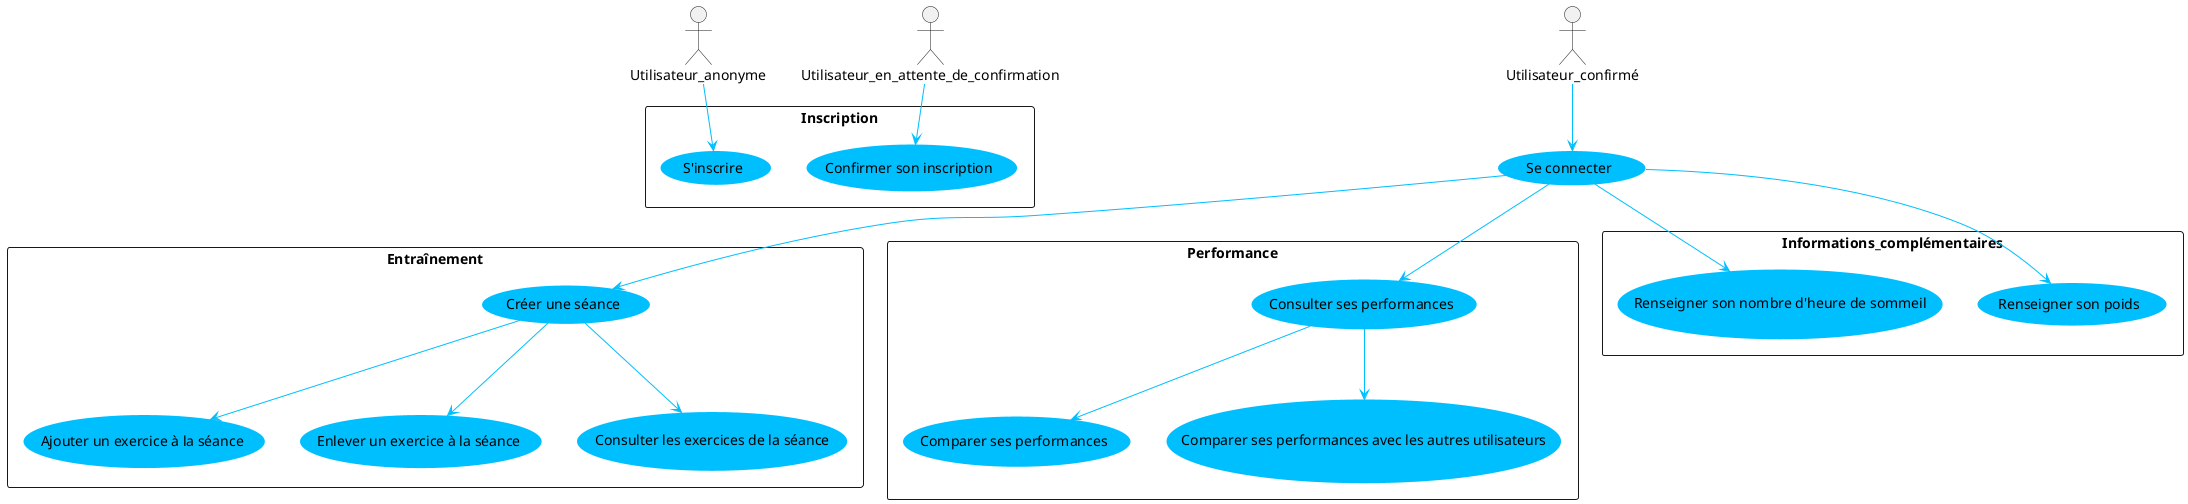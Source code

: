 @startuml
skinparam usecase{

	BackgroundColor DeepSkyBlue

	BorderColor DeepSkyBlue

	BackgroundColor<< Main >>  blue

	BorderColor<< Main >> blue

	ArrowColor DeepSkyBlue

	ActorBorderColor GreenYellow

	ActorFontName GreenYellow

	ActorBackgroundColor<< Human >> GreenYellow

}
actor Utilisateur_anonyme
actor Utilisateur_en_attente_de_confirmation
actor Utilisateur_confirmé


Utilisateur_confirmé --> (Se connecter)
rectangle Entraînement {
  (Se connecter) --> (Créer une séance)
  (Créer une séance) --> (Ajouter un exercice à la séance)
  (Créer une séance) --> (Enlever un exercice à la séance)
  (Créer une séance) --> (Consulter les exercices de la séance)
}
rectangle Performance {
  (Se connecter) --> (Consulter ses performances)
  (Consulter ses performances) --> (Comparer ses performances)
  (Consulter ses performances) --> (Comparer ses performances avec les autres utilisateurs)
}
rectangle Informations_complémentaires {
  (Se connecter) --> (Renseigner son poids)
  (Se connecter) --> (Renseigner son nombre d'heure de sommeil)
}

rectangle Inscription {
  Utilisateur_anonyme --> (S'inscrire)
  Utilisateur_en_attente_de_confirmation --> (Confirmer son inscription)
}
@enduml
